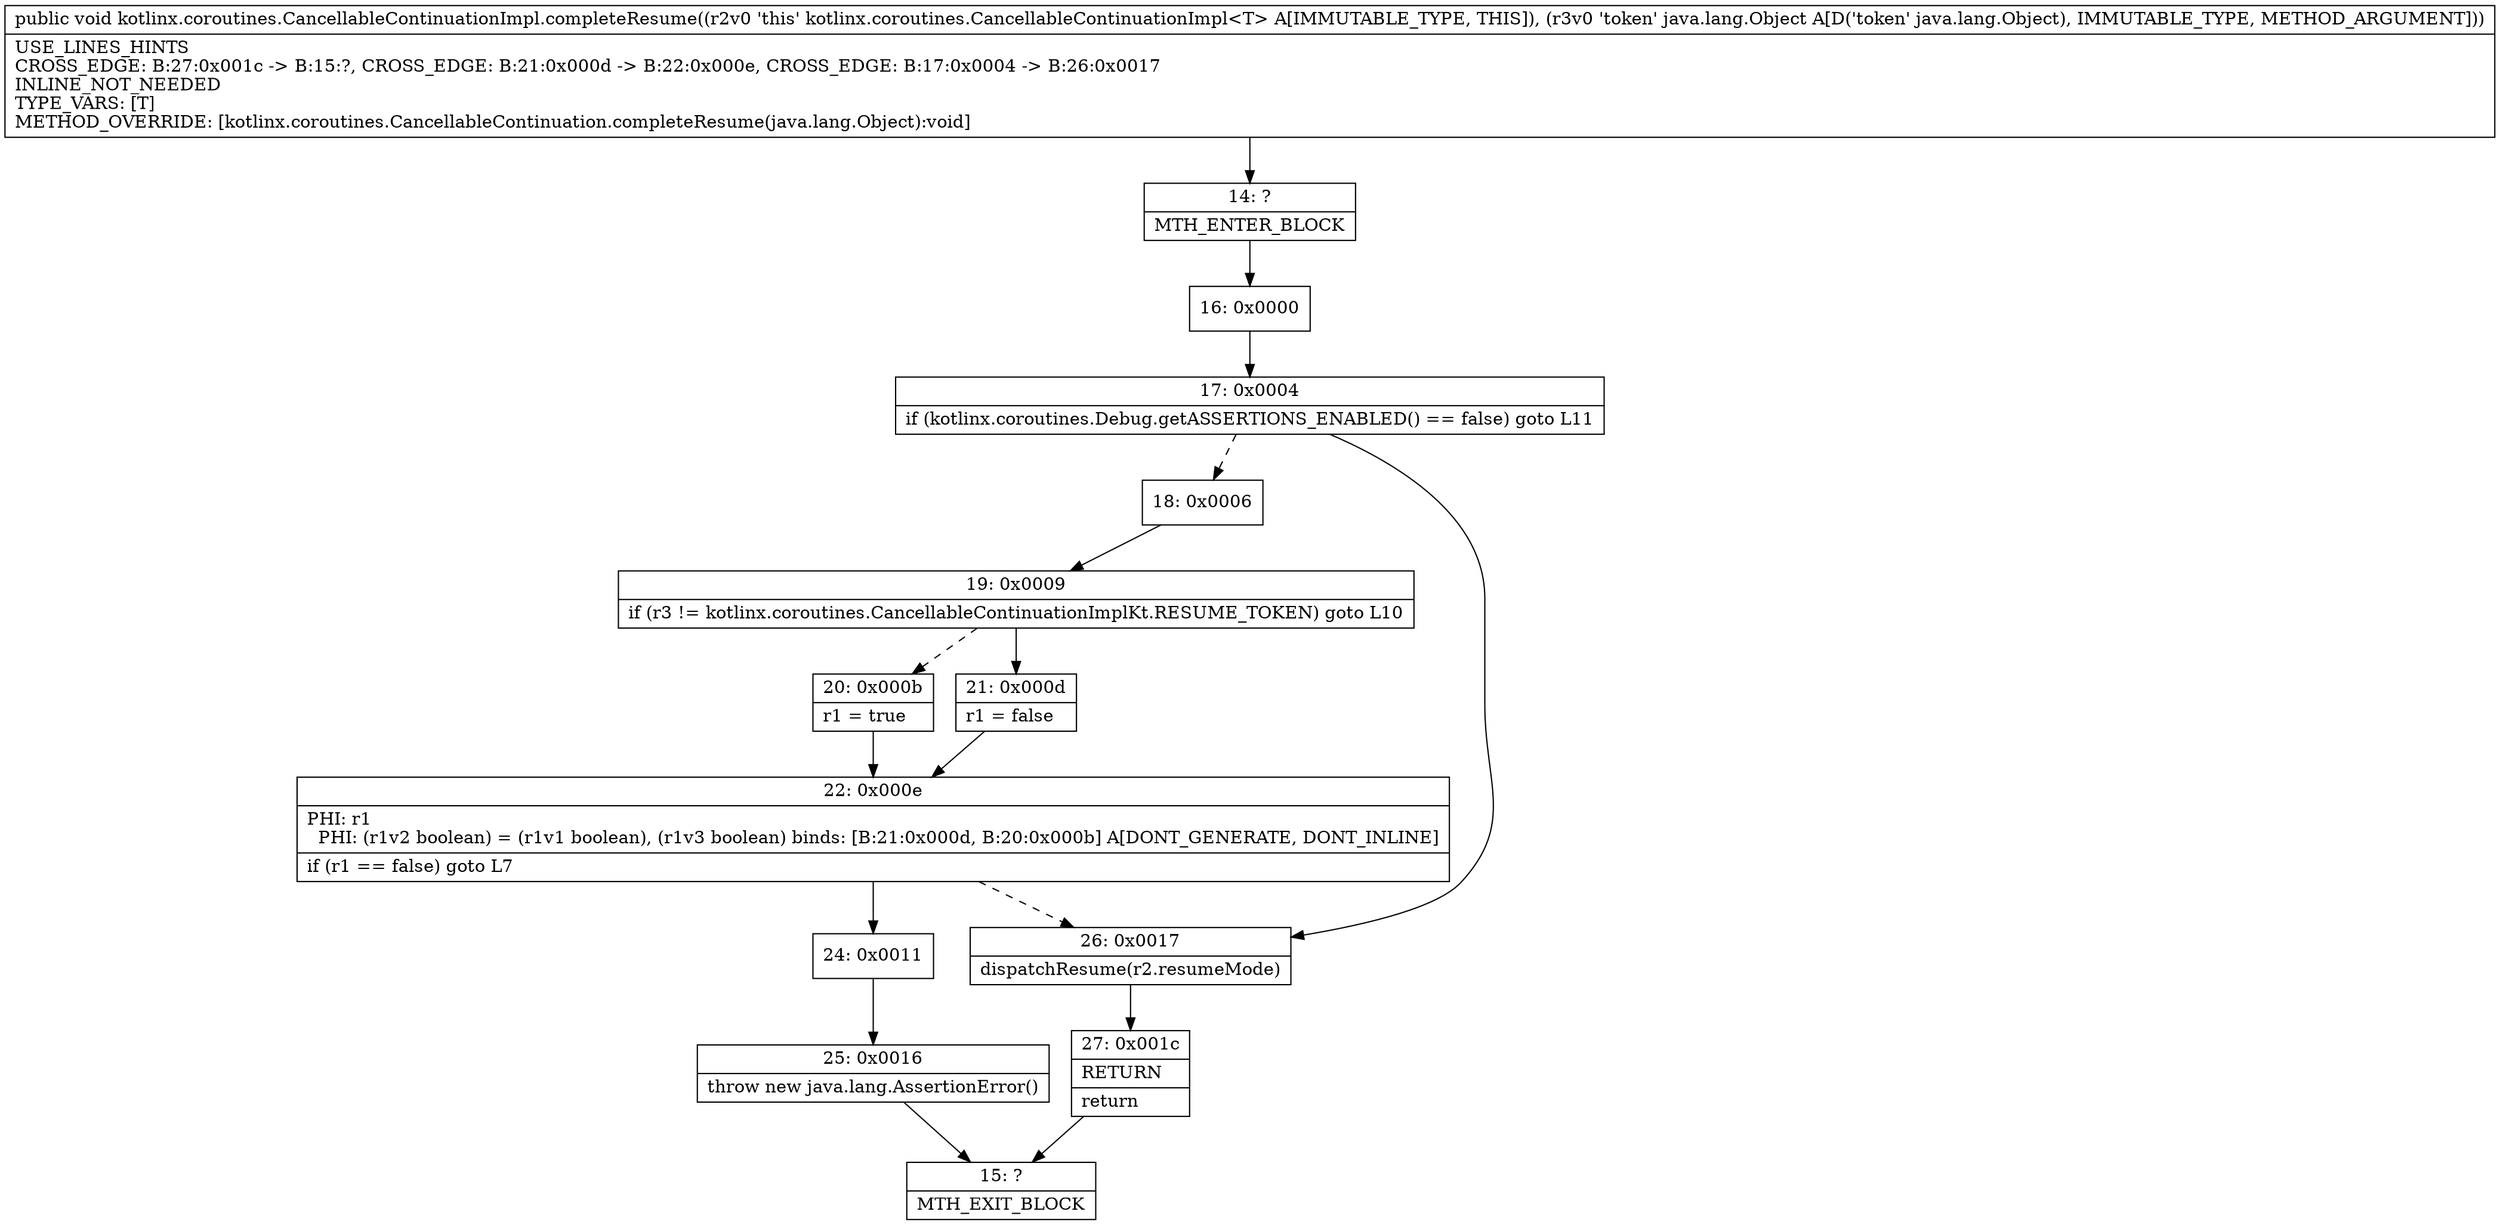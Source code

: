 digraph "CFG forkotlinx.coroutines.CancellableContinuationImpl.completeResume(Ljava\/lang\/Object;)V" {
Node_14 [shape=record,label="{14\:\ ?|MTH_ENTER_BLOCK\l}"];
Node_16 [shape=record,label="{16\:\ 0x0000}"];
Node_17 [shape=record,label="{17\:\ 0x0004|if (kotlinx.coroutines.Debug.getASSERTIONS_ENABLED() == false) goto L11\l}"];
Node_18 [shape=record,label="{18\:\ 0x0006}"];
Node_19 [shape=record,label="{19\:\ 0x0009|if (r3 != kotlinx.coroutines.CancellableContinuationImplKt.RESUME_TOKEN) goto L10\l}"];
Node_20 [shape=record,label="{20\:\ 0x000b|r1 = true\l}"];
Node_22 [shape=record,label="{22\:\ 0x000e|PHI: r1 \l  PHI: (r1v2 boolean) = (r1v1 boolean), (r1v3 boolean) binds: [B:21:0x000d, B:20:0x000b] A[DONT_GENERATE, DONT_INLINE]\l|if (r1 == false) goto L7\l}"];
Node_24 [shape=record,label="{24\:\ 0x0011}"];
Node_25 [shape=record,label="{25\:\ 0x0016|throw new java.lang.AssertionError()\l}"];
Node_15 [shape=record,label="{15\:\ ?|MTH_EXIT_BLOCK\l}"];
Node_21 [shape=record,label="{21\:\ 0x000d|r1 = false\l}"];
Node_26 [shape=record,label="{26\:\ 0x0017|dispatchResume(r2.resumeMode)\l}"];
Node_27 [shape=record,label="{27\:\ 0x001c|RETURN\l|return\l}"];
MethodNode[shape=record,label="{public void kotlinx.coroutines.CancellableContinuationImpl.completeResume((r2v0 'this' kotlinx.coroutines.CancellableContinuationImpl\<T\> A[IMMUTABLE_TYPE, THIS]), (r3v0 'token' java.lang.Object A[D('token' java.lang.Object), IMMUTABLE_TYPE, METHOD_ARGUMENT]))  | USE_LINES_HINTS\lCROSS_EDGE: B:27:0x001c \-\> B:15:?, CROSS_EDGE: B:21:0x000d \-\> B:22:0x000e, CROSS_EDGE: B:17:0x0004 \-\> B:26:0x0017\lINLINE_NOT_NEEDED\lTYPE_VARS: [T]\lMETHOD_OVERRIDE: [kotlinx.coroutines.CancellableContinuation.completeResume(java.lang.Object):void]\l}"];
MethodNode -> Node_14;Node_14 -> Node_16;
Node_16 -> Node_17;
Node_17 -> Node_18[style=dashed];
Node_17 -> Node_26;
Node_18 -> Node_19;
Node_19 -> Node_20[style=dashed];
Node_19 -> Node_21;
Node_20 -> Node_22;
Node_22 -> Node_24;
Node_22 -> Node_26[style=dashed];
Node_24 -> Node_25;
Node_25 -> Node_15;
Node_21 -> Node_22;
Node_26 -> Node_27;
Node_27 -> Node_15;
}

